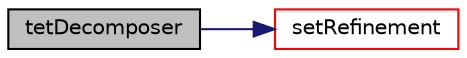 digraph "tetDecomposer"
{
  bgcolor="transparent";
  edge [fontname="Helvetica",fontsize="10",labelfontname="Helvetica",labelfontsize="10"];
  node [fontname="Helvetica",fontsize="10",shape=record];
  rankdir="LR";
  Node1 [label="tetDecomposer",height=0.2,width=0.4,color="black", fillcolor="grey75", style="filled", fontcolor="black"];
  Node1 -> Node2 [color="midnightblue",fontsize="10",style="solid",fontname="Helvetica"];
  Node2 [label="setRefinement",height=0.2,width=0.4,color="red",URL="$a02659.html#aeb1123afb6f39d7eb332698e53fc5610",tooltip="Insert all changes into meshMod to convert the polyMesh into. "];
}
